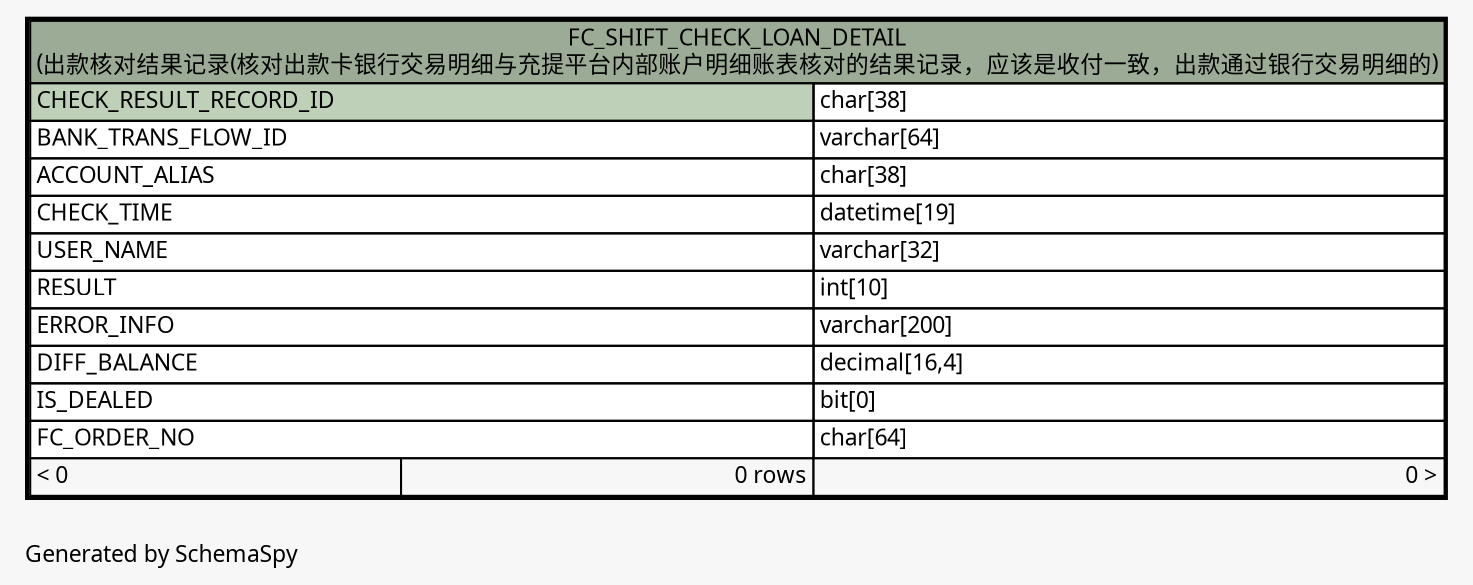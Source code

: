 // dot 2.26.0 on Linux 2.6.32-504.3.3.el6.x86_64
// SchemaSpy rev Unknown
digraph "oneDegreeRelationshipsDiagram" {
  graph [
    rankdir="RL"
    bgcolor="#f7f7f7"
    label="\nGenerated by SchemaSpy"
    labeljust="l"
    nodesep="0.18"
    ranksep="0.46"
    fontname="Microsoft YaHei"
    fontsize="11"
  ];
  node [
    fontname="Microsoft YaHei"
    fontsize="11"
    shape="plaintext"
  ];
  edge [
    arrowsize="0.8"
  ];
  "FC_SHIFT_CHECK_LOAN_DETAIL" [
    label=<
    <TABLE BORDER="2" CELLBORDER="1" CELLSPACING="0" BGCOLOR="#ffffff">
      <TR><TD COLSPAN="3" BGCOLOR="#9bab96" ALIGN="CENTER">FC_SHIFT_CHECK_LOAN_DETAIL<br/>(出款核对结果记录(核对出款卡银行交易明细与充提平台内部账户明细账表核对的结果记录，应该是收付一致，出款通过银行交易明细的)</TD></TR>
      <TR><TD PORT="CHECK_RESULT_RECORD_ID" COLSPAN="2" BGCOLOR="#bed1b8" ALIGN="LEFT">CHECK_RESULT_RECORD_ID</TD><TD PORT="CHECK_RESULT_RECORD_ID.type" ALIGN="LEFT">char[38]</TD></TR>
      <TR><TD PORT="BANK_TRANS_FLOW_ID" COLSPAN="2" ALIGN="LEFT">BANK_TRANS_FLOW_ID</TD><TD PORT="BANK_TRANS_FLOW_ID.type" ALIGN="LEFT">varchar[64]</TD></TR>
      <TR><TD PORT="ACCOUNT_ALIAS" COLSPAN="2" ALIGN="LEFT">ACCOUNT_ALIAS</TD><TD PORT="ACCOUNT_ALIAS.type" ALIGN="LEFT">char[38]</TD></TR>
      <TR><TD PORT="CHECK_TIME" COLSPAN="2" ALIGN="LEFT">CHECK_TIME</TD><TD PORT="CHECK_TIME.type" ALIGN="LEFT">datetime[19]</TD></TR>
      <TR><TD PORT="USER_NAME" COLSPAN="2" ALIGN="LEFT">USER_NAME</TD><TD PORT="USER_NAME.type" ALIGN="LEFT">varchar[32]</TD></TR>
      <TR><TD PORT="RESULT" COLSPAN="2" ALIGN="LEFT">RESULT</TD><TD PORT="RESULT.type" ALIGN="LEFT">int[10]</TD></TR>
      <TR><TD PORT="ERROR_INFO" COLSPAN="2" ALIGN="LEFT">ERROR_INFO</TD><TD PORT="ERROR_INFO.type" ALIGN="LEFT">varchar[200]</TD></TR>
      <TR><TD PORT="DIFF_BALANCE" COLSPAN="2" ALIGN="LEFT">DIFF_BALANCE</TD><TD PORT="DIFF_BALANCE.type" ALIGN="LEFT">decimal[16,4]</TD></TR>
      <TR><TD PORT="IS_DEALED" COLSPAN="2" ALIGN="LEFT">IS_DEALED</TD><TD PORT="IS_DEALED.type" ALIGN="LEFT">bit[0]</TD></TR>
      <TR><TD PORT="FC_ORDER_NO" COLSPAN="2" ALIGN="LEFT">FC_ORDER_NO</TD><TD PORT="FC_ORDER_NO.type" ALIGN="LEFT">char[64]</TD></TR>
      <TR><TD ALIGN="LEFT" BGCOLOR="#f7f7f7">&lt; 0</TD><TD ALIGN="RIGHT" BGCOLOR="#f7f7f7">0 rows</TD><TD ALIGN="RIGHT" BGCOLOR="#f7f7f7">0 &gt;</TD></TR>
    </TABLE>>
    URL="FC_SHIFT_CHECK_LOAN_DETAIL.html"
    tooltip="FC_SHIFT_CHECK_LOAN_DETAIL"
  ];
}
